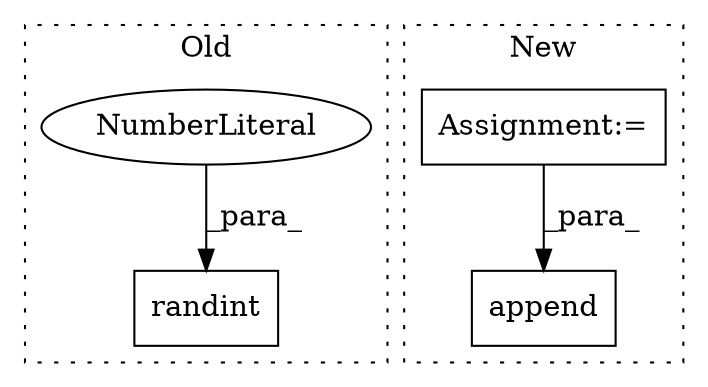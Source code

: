digraph G {
subgraph cluster0 {
1 [label="randint" a="32" s="435,479" l="8,2" shape="box"];
3 [label="NumberLiteral" a="34" s="443" l="2" shape="ellipse"];
label = "Old";
style="dotted";
}
subgraph cluster1 {
2 [label="append" a="32" s="502,510" l="7,1" shape="box"];
4 [label="Assignment:=" a="7" s="470" l="1" shape="box"];
label = "New";
style="dotted";
}
3 -> 1 [label="_para_"];
4 -> 2 [label="_para_"];
}